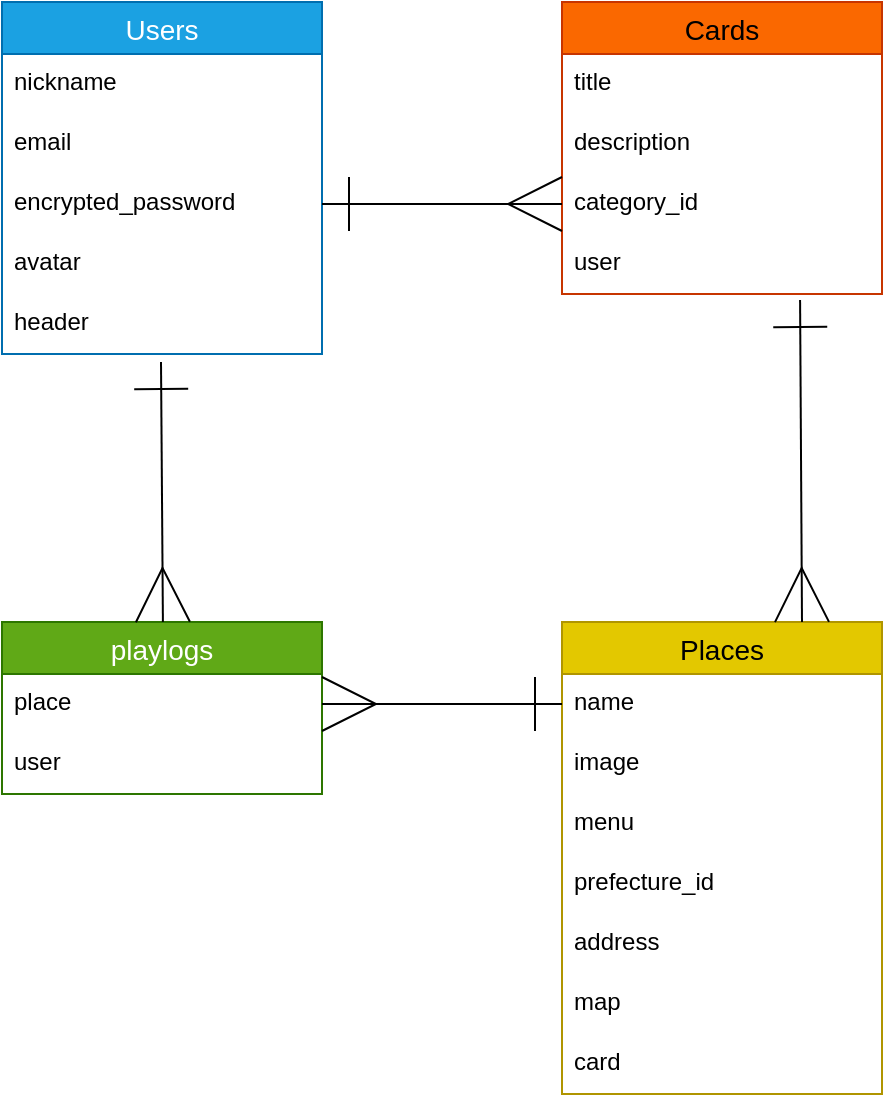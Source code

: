 <mxfile>
    <diagram id="c1lRj2TmX5WWUql1XiaW" name="データベース設計">
        <mxGraphModel dx="499" dy="590" grid="1" gridSize="10" guides="1" tooltips="1" connect="1" arrows="1" fold="1" page="1" pageScale="1" pageWidth="827" pageHeight="1169" math="0" shadow="0">
            <root>
                <mxCell id="0"/>
                <mxCell id="1" parent="0"/>
                <mxCell id="2" value="Users" style="swimlane;fontStyle=0;childLayout=stackLayout;horizontal=1;startSize=26;horizontalStack=0;resizeParent=1;resizeParentMax=0;resizeLast=0;collapsible=1;marginBottom=0;align=center;fontSize=14;fillColor=#1ba1e2;strokeColor=#006EAF;fontColor=#ffffff;" parent="1" vertex="1">
                    <mxGeometry x="40" y="80" width="160" height="176" as="geometry"/>
                </mxCell>
                <mxCell id="3" value="nickname" style="text;strokeColor=none;fillColor=none;spacingLeft=4;spacingRight=4;overflow=hidden;rotatable=0;points=[[0,0.5],[1,0.5]];portConstraint=eastwest;fontSize=12;" parent="2" vertex="1">
                    <mxGeometry y="26" width="160" height="30" as="geometry"/>
                </mxCell>
                <mxCell id="4" value="email" style="text;strokeColor=none;fillColor=none;spacingLeft=4;spacingRight=4;overflow=hidden;rotatable=0;points=[[0,0.5],[1,0.5]];portConstraint=eastwest;fontSize=12;" parent="2" vertex="1">
                    <mxGeometry y="56" width="160" height="30" as="geometry"/>
                </mxCell>
                <mxCell id="5" value="encrypted_password" style="text;strokeColor=none;fillColor=none;spacingLeft=4;spacingRight=4;overflow=hidden;rotatable=0;points=[[0,0.5],[1,0.5]];portConstraint=eastwest;fontSize=12;" parent="2" vertex="1">
                    <mxGeometry y="86" width="160" height="30" as="geometry"/>
                </mxCell>
                <mxCell id="11" value="avatar" style="text;strokeColor=none;fillColor=none;spacingLeft=4;spacingRight=4;overflow=hidden;rotatable=0;points=[[0,0.5],[1,0.5]];portConstraint=eastwest;fontSize=12;" parent="2" vertex="1">
                    <mxGeometry y="116" width="160" height="30" as="geometry"/>
                </mxCell>
                <mxCell id="12" value="header" style="text;strokeColor=none;fillColor=none;spacingLeft=4;spacingRight=4;overflow=hidden;rotatable=0;points=[[0,0.5],[1,0.5]];portConstraint=eastwest;fontSize=12;" parent="2" vertex="1">
                    <mxGeometry y="146" width="160" height="30" as="geometry"/>
                </mxCell>
                <mxCell id="6" value="Cards" style="swimlane;fontStyle=0;childLayout=stackLayout;horizontal=1;startSize=26;horizontalStack=0;resizeParent=1;resizeParentMax=0;resizeLast=0;collapsible=1;marginBottom=0;align=center;fontSize=14;fillColor=#fa6800;fontColor=#000000;strokeColor=#C73500;" parent="1" vertex="1">
                    <mxGeometry x="320" y="80" width="160" height="146" as="geometry"/>
                </mxCell>
                <mxCell id="7" value="title" style="text;strokeColor=none;fillColor=none;spacingLeft=4;spacingRight=4;overflow=hidden;rotatable=0;points=[[0,0.5],[1,0.5]];portConstraint=eastwest;fontSize=12;" parent="6" vertex="1">
                    <mxGeometry y="26" width="160" height="30" as="geometry"/>
                </mxCell>
                <mxCell id="33" value="description" style="text;strokeColor=none;fillColor=none;spacingLeft=4;spacingRight=4;overflow=hidden;rotatable=0;points=[[0,0.5],[1,0.5]];portConstraint=eastwest;fontSize=12;" parent="6" vertex="1">
                    <mxGeometry y="56" width="160" height="30" as="geometry"/>
                </mxCell>
                <mxCell id="9" value="category_id" style="text;strokeColor=none;fillColor=none;spacingLeft=4;spacingRight=4;overflow=hidden;rotatable=0;points=[[0,0.5],[1,0.5]];portConstraint=eastwest;fontSize=12;" parent="6" vertex="1">
                    <mxGeometry y="86" width="160" height="30" as="geometry"/>
                </mxCell>
                <mxCell id="66" value="user" style="text;strokeColor=none;fillColor=none;spacingLeft=4;spacingRight=4;overflow=hidden;rotatable=0;points=[[0,0.5],[1,0.5]];portConstraint=eastwest;fontSize=12;" parent="6" vertex="1">
                    <mxGeometry y="116" width="160" height="30" as="geometry"/>
                </mxCell>
                <mxCell id="25" value="Places" style="swimlane;fontStyle=0;childLayout=stackLayout;horizontal=1;startSize=26;horizontalStack=0;resizeParent=1;resizeParentMax=0;resizeLast=0;collapsible=1;marginBottom=0;align=center;fontSize=14;fillColor=#e3c800;fontColor=#000000;strokeColor=#B09500;" parent="1" vertex="1">
                    <mxGeometry x="320" y="390" width="160" height="236" as="geometry"/>
                </mxCell>
                <mxCell id="27" value="name" style="text;strokeColor=none;fillColor=none;spacingLeft=4;spacingRight=4;overflow=hidden;rotatable=0;points=[[0,0.5],[1,0.5]];portConstraint=eastwest;fontSize=12;" parent="25" vertex="1">
                    <mxGeometry y="26" width="160" height="30" as="geometry"/>
                </mxCell>
                <mxCell id="28" value="image" style="text;strokeColor=none;fillColor=none;spacingLeft=4;spacingRight=4;overflow=hidden;rotatable=0;points=[[0,0.5],[1,0.5]];portConstraint=eastwest;fontSize=12;" parent="25" vertex="1">
                    <mxGeometry y="56" width="160" height="30" as="geometry"/>
                </mxCell>
                <mxCell id="84" value="menu" style="text;strokeColor=none;fillColor=none;spacingLeft=4;spacingRight=4;overflow=hidden;rotatable=0;points=[[0,0.5],[1,0.5]];portConstraint=eastwest;fontSize=12;" vertex="1" parent="25">
                    <mxGeometry y="86" width="160" height="30" as="geometry"/>
                </mxCell>
                <mxCell id="85" value="prefecture_id" style="text;strokeColor=none;fillColor=none;spacingLeft=4;spacingRight=4;overflow=hidden;rotatable=0;points=[[0,0.5],[1,0.5]];portConstraint=eastwest;fontSize=12;" vertex="1" parent="25">
                    <mxGeometry y="116" width="160" height="30" as="geometry"/>
                </mxCell>
                <mxCell id="86" value="address" style="text;strokeColor=none;fillColor=none;spacingLeft=4;spacingRight=4;overflow=hidden;rotatable=0;points=[[0,0.5],[1,0.5]];portConstraint=eastwest;fontSize=12;" vertex="1" parent="25">
                    <mxGeometry y="146" width="160" height="30" as="geometry"/>
                </mxCell>
                <mxCell id="87" value="map" style="text;strokeColor=none;fillColor=none;spacingLeft=4;spacingRight=4;overflow=hidden;rotatable=0;points=[[0,0.5],[1,0.5]];portConstraint=eastwest;fontSize=12;" vertex="1" parent="25">
                    <mxGeometry y="176" width="160" height="30" as="geometry"/>
                </mxCell>
                <mxCell id="88" value="card" style="text;strokeColor=none;fillColor=none;spacingLeft=4;spacingRight=4;overflow=hidden;rotatable=0;points=[[0,0.5],[1,0.5]];portConstraint=eastwest;fontSize=12;" vertex="1" parent="25">
                    <mxGeometry y="206" width="160" height="30" as="geometry"/>
                </mxCell>
                <mxCell id="38" value="playlogs" style="swimlane;fontStyle=0;childLayout=stackLayout;horizontal=1;startSize=26;horizontalStack=0;resizeParent=1;resizeParentMax=0;resizeLast=0;collapsible=1;marginBottom=0;align=center;fontSize=14;fillColor=#60a917;fontColor=#ffffff;strokeColor=#2D7600;" parent="1" vertex="1">
                    <mxGeometry x="40" y="390" width="160" height="86" as="geometry"/>
                </mxCell>
                <mxCell id="40" value="place" style="text;strokeColor=none;fillColor=none;spacingLeft=4;spacingRight=4;overflow=hidden;rotatable=0;points=[[0,0.5],[1,0.5]];portConstraint=eastwest;fontSize=12;" parent="38" vertex="1">
                    <mxGeometry y="26" width="160" height="30" as="geometry"/>
                </mxCell>
                <mxCell id="41" value="user" style="text;strokeColor=none;fillColor=none;spacingLeft=4;spacingRight=4;overflow=hidden;rotatable=0;points=[[0,0.5],[1,0.5]];portConstraint=eastwest;fontSize=12;" parent="38" vertex="1">
                    <mxGeometry y="56" width="160" height="30" as="geometry"/>
                </mxCell>
                <mxCell id="72" value="" style="edgeStyle=entityRelationEdgeStyle;fontSize=12;html=1;endArrow=ERmany;endFill=0;rounded=0;startSize=25;endSize=25;strokeWidth=1;jumpStyle=none;jumpSize=15;entryX=0;entryY=0.5;entryDx=0;entryDy=0;startArrow=ERone;startFill=0;exitX=1;exitY=0.5;exitDx=0;exitDy=0;" parent="1" target="9" edge="1" source="5">
                    <mxGeometry width="100" height="100" relative="1" as="geometry">
                        <mxPoint x="200" y="240" as="sourcePoint"/>
                        <mxPoint x="300" y="140" as="targetPoint"/>
                    </mxGeometry>
                </mxCell>
                <mxCell id="73" value="" style="edgeStyle=entityRelationEdgeStyle;fontSize=12;html=1;endArrow=ERone;endFill=0;rounded=0;startSize=25;endSize=25;strokeWidth=1;jumpStyle=none;jumpSize=15;entryX=0;entryY=0.5;entryDx=0;entryDy=0;startArrow=ERmany;startFill=0;exitX=1;exitY=0.5;exitDx=0;exitDy=0;" parent="1" source="40" target="27" edge="1">
                    <mxGeometry width="100" height="100" relative="1" as="geometry">
                        <mxPoint x="200" y="520" as="sourcePoint"/>
                        <mxPoint x="300" y="420" as="targetPoint"/>
                    </mxGeometry>
                </mxCell>
                <mxCell id="81" value="" style="fontSize=12;html=1;endArrow=ERone;endFill=1;exitX=0.75;exitY=0;exitDx=0;exitDy=0;endSize=25;startSize=25;startArrow=ERmany;startFill=0;entryX=0.744;entryY=1.1;entryDx=0;entryDy=0;entryPerimeter=0;" parent="1" source="25" edge="1" target="66">
                    <mxGeometry width="100" height="100" relative="1" as="geometry">
                        <mxPoint x="380" y="500" as="sourcePoint"/>
                        <mxPoint x="440" y="380" as="targetPoint"/>
                    </mxGeometry>
                </mxCell>
                <mxCell id="90" value="" style="fontSize=12;html=1;endArrow=ERone;endFill=1;exitX=0.75;exitY=0;exitDx=0;exitDy=0;endSize=25;startSize=25;startArrow=ERmany;startFill=0;" edge="1" parent="1">
                    <mxGeometry width="100" height="100" relative="1" as="geometry">
                        <mxPoint x="120.46" y="390" as="sourcePoint"/>
                        <mxPoint x="119.5" y="260" as="targetPoint"/>
                    </mxGeometry>
                </mxCell>
            </root>
        </mxGraphModel>
    </diagram>
    <diagram id="uSTUaykTEEUUc1SMXg4L" name="画面遷移図">
        <mxGraphModel dx="499" dy="590" grid="1" gridSize="10" guides="1" tooltips="1" connect="1" arrows="1" fold="1" page="1" pageScale="1" pageWidth="1200" pageHeight="1600" math="0" shadow="0">
            <root>
                <mxCell id="3cLGTxGkzky7PKnpL_PW-0"/>
                <mxCell id="3cLGTxGkzky7PKnpL_PW-1" parent="3cLGTxGkzky7PKnpL_PW-0"/>
                <mxCell id="3cLGTxGkzky7PKnpL_PW-2" value="トップページ" style="rounded=1;whiteSpace=wrap;html=1;fillColor=#b0e3e6;strokeColor=#0e8088;fontColor=#000000;" vertex="1" parent="3cLGTxGkzky7PKnpL_PW-1">
                    <mxGeometry x="40" y="120" width="120" height="40" as="geometry"/>
                </mxCell>
                <mxCell id="3cLGTxGkzky7PKnpL_PW-3" value="ログインページ" style="rounded=1;whiteSpace=wrap;html=1;fillColor=#b0e3e6;strokeColor=#0e8088;fontColor=#000000;" vertex="1" parent="3cLGTxGkzky7PKnpL_PW-1">
                    <mxGeometry x="240" y="120" width="160" height="40" as="geometry"/>
                </mxCell>
                <mxCell id="3cLGTxGkzky7PKnpL_PW-4" value="新規登録ページ" style="rounded=1;whiteSpace=wrap;html=1;fillColor=#b0e3e6;strokeColor=#0e8088;fontColor=#000000;" vertex="1" parent="3cLGTxGkzky7PKnpL_PW-1">
                    <mxGeometry x="240" y="180" width="160" height="40" as="geometry"/>
                </mxCell>
                <mxCell id="3cLGTxGkzky7PKnpL_PW-5" value="ユーザー情報編集ページ" style="rounded=1;whiteSpace=wrap;html=1;fillColor=#b0e3e6;strokeColor=#0e8088;fontColor=#000000;" vertex="1" parent="3cLGTxGkzky7PKnpL_PW-1">
                    <mxGeometry x="240" y="260" width="160" height="40" as="geometry"/>
                </mxCell>
                <mxCell id="3cLGTxGkzky7PKnpL_PW-6" value="スタンプカード一覧ページ（ホーム画面）" style="rounded=1;whiteSpace=wrap;html=1;fillColor=#b0e3e6;strokeColor=#0e8088;fontColor=#000000;" vertex="1" parent="3cLGTxGkzky7PKnpL_PW-1">
                    <mxGeometry x="240" y="340" width="160" height="40" as="geometry"/>
                </mxCell>
                <mxCell id="3cLGTxGkzky7PKnpL_PW-7" value="スタンプカード詳細ページ" style="rounded=1;whiteSpace=wrap;html=1;fillColor=#b0e3e6;strokeColor=#0e8088;fontColor=#000000;" vertex="1" parent="3cLGTxGkzky7PKnpL_PW-1">
                    <mxGeometry x="480" y="340" width="160" height="40" as="geometry"/>
                </mxCell>
                <mxCell id="3cLGTxGkzky7PKnpL_PW-8" value="メニュー詳細ページ" style="rounded=1;whiteSpace=wrap;html=1;fillColor=#b0e3e6;strokeColor=#0e8088;fontColor=#000000;" vertex="1" parent="3cLGTxGkzky7PKnpL_PW-1">
                    <mxGeometry x="720" y="340" width="160" height="40" as="geometry"/>
                </mxCell>
                <mxCell id="3cLGTxGkzky7PKnpL_PW-9" value="スタンプカード編集ページ" style="rounded=1;whiteSpace=wrap;html=1;fillColor=#b0e3e6;strokeColor=#0e8088;fontColor=#000000;" vertex="1" parent="3cLGTxGkzky7PKnpL_PW-1">
                    <mxGeometry x="560" y="180" width="160" height="40" as="geometry"/>
                </mxCell>
                <mxCell id="3cLGTxGkzky7PKnpL_PW-10" value="スタンプカード削除ページ" style="rounded=1;whiteSpace=wrap;html=1;fillColor=#b0e3e6;strokeColor=#0e8088;fontColor=#000000;" vertex="1" parent="3cLGTxGkzky7PKnpL_PW-1">
                    <mxGeometry x="560" y="240" width="160" height="40" as="geometry"/>
                </mxCell>
                <mxCell id="3cLGTxGkzky7PKnpL_PW-11" value="スタンプカード作成ページ" style="rounded=1;whiteSpace=wrap;html=1;fillColor=#b0e3e6;strokeColor=#0e8088;fontColor=#000000;" vertex="1" parent="3cLGTxGkzky7PKnpL_PW-1">
                    <mxGeometry x="240" y="420" width="160" height="40" as="geometry"/>
                </mxCell>
                <mxCell id="3cLGTxGkzky7PKnpL_PW-12" value="メニュー削除ページ" style="rounded=1;whiteSpace=wrap;html=1;fillColor=#b0e3e6;strokeColor=#0e8088;fontColor=#000000;" vertex="1" parent="3cLGTxGkzky7PKnpL_PW-1">
                    <mxGeometry x="800" y="240" width="160" height="40" as="geometry"/>
                </mxCell>
                <mxCell id="3cLGTxGkzky7PKnpL_PW-13" value="メニュー編集ページ" style="rounded=1;whiteSpace=wrap;html=1;fillColor=#b0e3e6;strokeColor=#0e8088;fontColor=#000000;" vertex="1" parent="3cLGTxGkzky7PKnpL_PW-1">
                    <mxGeometry x="800" y="180" width="160" height="40" as="geometry"/>
                </mxCell>
                <mxCell id="3cLGTxGkzky7PKnpL_PW-14" value="メニュー追加ページ" style="rounded=1;whiteSpace=wrap;html=1;fillColor=#b0e3e6;strokeColor=#0e8088;fontColor=#000000;" vertex="1" parent="3cLGTxGkzky7PKnpL_PW-1">
                    <mxGeometry x="480" y="420" width="160" height="40" as="geometry"/>
                </mxCell>
                <mxCell id="3cLGTxGkzky7PKnpL_PW-15" value="" style="endArrow=none;html=1;exitX=1;exitY=0.5;exitDx=0;exitDy=0;entryX=0;entryY=0.5;entryDx=0;entryDy=0;fontColor=#000000;labelBorderColor=#000000;" edge="1" parent="3cLGTxGkzky7PKnpL_PW-1" source="3cLGTxGkzky7PKnpL_PW-2" target="3cLGTxGkzky7PKnpL_PW-3">
                    <mxGeometry width="50" height="50" relative="1" as="geometry">
                        <mxPoint x="310" y="370" as="sourcePoint"/>
                        <mxPoint x="360" y="320" as="targetPoint"/>
                    </mxGeometry>
                </mxCell>
                <mxCell id="3cLGTxGkzky7PKnpL_PW-16" value="" style="endArrow=none;html=1;fontColor=#000000;labelBorderColor=none;" edge="1" parent="3cLGTxGkzky7PKnpL_PW-1">
                    <mxGeometry width="50" height="50" relative="1" as="geometry">
                        <mxPoint x="200" y="360" as="sourcePoint"/>
                        <mxPoint x="200" y="140" as="targetPoint"/>
                    </mxGeometry>
                </mxCell>
                <mxCell id="3cLGTxGkzky7PKnpL_PW-19" value="" style="endArrow=none;html=1;entryX=0;entryY=0.5;entryDx=0;entryDy=0;fontColor=#000000;labelBorderColor=#000000;" edge="1" parent="3cLGTxGkzky7PKnpL_PW-1">
                    <mxGeometry width="50" height="50" relative="1" as="geometry">
                        <mxPoint x="200" y="359.5" as="sourcePoint"/>
                        <mxPoint x="240" y="359.5" as="targetPoint"/>
                    </mxGeometry>
                </mxCell>
                <mxCell id="3cLGTxGkzky7PKnpL_PW-20" value="" style="endArrow=none;html=1;entryX=0;entryY=0.5;entryDx=0;entryDy=0;fontColor=#000000;labelBorderColor=#000000;" edge="1" parent="3cLGTxGkzky7PKnpL_PW-1">
                    <mxGeometry width="50" height="50" relative="1" as="geometry">
                        <mxPoint x="200" y="199.5" as="sourcePoint"/>
                        <mxPoint x="240" y="199.5" as="targetPoint"/>
                    </mxGeometry>
                </mxCell>
                <mxCell id="3cLGTxGkzky7PKnpL_PW-21" value="" style="endArrow=none;html=1;exitX=0.5;exitY=0;exitDx=0;exitDy=0;entryX=0.5;entryY=1;entryDx=0;entryDy=0;" edge="1" parent="3cLGTxGkzky7PKnpL_PW-1" source="3cLGTxGkzky7PKnpL_PW-11" target="3cLGTxGkzky7PKnpL_PW-6">
                    <mxGeometry width="50" height="50" relative="1" as="geometry">
                        <mxPoint x="350" y="390" as="sourcePoint"/>
                        <mxPoint x="400" y="340" as="targetPoint"/>
                    </mxGeometry>
                </mxCell>
                <mxCell id="3cLGTxGkzky7PKnpL_PW-22" value="" style="endArrow=none;html=1;exitX=0.5;exitY=0;exitDx=0;exitDy=0;entryX=0.5;entryY=1;entryDx=0;entryDy=0;fontColor=#000000;" edge="1" parent="3cLGTxGkzky7PKnpL_PW-1">
                    <mxGeometry width="50" height="50" relative="1" as="geometry">
                        <mxPoint x="319.5" y="340" as="sourcePoint"/>
                        <mxPoint x="319.5" y="300" as="targetPoint"/>
                    </mxGeometry>
                </mxCell>
                <mxCell id="3cLGTxGkzky7PKnpL_PW-23" value="" style="endArrow=none;html=1;exitX=0.5;exitY=0;exitDx=0;exitDy=0;entryX=0.5;entryY=1;entryDx=0;entryDy=0;" edge="1" parent="3cLGTxGkzky7PKnpL_PW-1">
                    <mxGeometry width="50" height="50" relative="1" as="geometry">
                        <mxPoint x="559.5" y="420" as="sourcePoint"/>
                        <mxPoint x="559.5" y="380" as="targetPoint"/>
                    </mxGeometry>
                </mxCell>
                <mxCell id="3cLGTxGkzky7PKnpL_PW-24" value="" style="endArrow=none;html=1;exitX=1;exitY=0.5;exitDx=0;exitDy=0;entryX=0;entryY=0.5;entryDx=0;entryDy=0;" edge="1" parent="3cLGTxGkzky7PKnpL_PW-1">
                    <mxGeometry width="50" height="50" relative="1" as="geometry">
                        <mxPoint x="400" y="359.5" as="sourcePoint"/>
                        <mxPoint x="480" y="359.5" as="targetPoint"/>
                    </mxGeometry>
                </mxCell>
                <mxCell id="3cLGTxGkzky7PKnpL_PW-25" value="" style="endArrow=none;html=1;exitX=0.25;exitY=0;exitDx=0;exitDy=0;" edge="1" parent="3cLGTxGkzky7PKnpL_PW-1" source="3cLGTxGkzky7PKnpL_PW-7">
                    <mxGeometry width="50" height="50" relative="1" as="geometry">
                        <mxPoint x="520" y="370" as="sourcePoint"/>
                        <mxPoint x="520" y="200" as="targetPoint"/>
                    </mxGeometry>
                </mxCell>
                <mxCell id="3cLGTxGkzky7PKnpL_PW-26" value="" style="endArrow=none;html=1;entryX=0;entryY=0.5;entryDx=0;entryDy=0;" edge="1" parent="3cLGTxGkzky7PKnpL_PW-1">
                    <mxGeometry width="50" height="50" relative="1" as="geometry">
                        <mxPoint x="520" y="260" as="sourcePoint"/>
                        <mxPoint x="560" y="260" as="targetPoint"/>
                    </mxGeometry>
                </mxCell>
                <mxCell id="3cLGTxGkzky7PKnpL_PW-27" value="" style="endArrow=none;html=1;entryX=0;entryY=0.5;entryDx=0;entryDy=0;" edge="1" parent="3cLGTxGkzky7PKnpL_PW-1">
                    <mxGeometry width="50" height="50" relative="1" as="geometry">
                        <mxPoint x="520" y="199.5" as="sourcePoint"/>
                        <mxPoint x="560" y="199.5" as="targetPoint"/>
                    </mxGeometry>
                </mxCell>
                <mxCell id="3cLGTxGkzky7PKnpL_PW-28" value="" style="endArrow=none;html=1;exitX=1;exitY=0.5;exitDx=0;exitDy=0;entryX=0;entryY=0.5;entryDx=0;entryDy=0;" edge="1" parent="3cLGTxGkzky7PKnpL_PW-1">
                    <mxGeometry width="50" height="50" relative="1" as="geometry">
                        <mxPoint x="640" y="359.5" as="sourcePoint"/>
                        <mxPoint x="720" y="359.5" as="targetPoint"/>
                    </mxGeometry>
                </mxCell>
                <mxCell id="3cLGTxGkzky7PKnpL_PW-29" value="" style="endArrow=none;html=1;exitX=0.25;exitY=0;exitDx=0;exitDy=0;" edge="1" parent="3cLGTxGkzky7PKnpL_PW-1">
                    <mxGeometry width="50" height="50" relative="1" as="geometry">
                        <mxPoint x="760" y="340" as="sourcePoint"/>
                        <mxPoint x="760" y="200" as="targetPoint"/>
                    </mxGeometry>
                </mxCell>
                <mxCell id="3cLGTxGkzky7PKnpL_PW-30" value="" style="endArrow=none;html=1;entryX=0;entryY=0.5;entryDx=0;entryDy=0;" edge="1" parent="3cLGTxGkzky7PKnpL_PW-1">
                    <mxGeometry width="50" height="50" relative="1" as="geometry">
                        <mxPoint x="760" y="199.5" as="sourcePoint"/>
                        <mxPoint x="800" y="199.5" as="targetPoint"/>
                    </mxGeometry>
                </mxCell>
                <mxCell id="3cLGTxGkzky7PKnpL_PW-31" value="" style="endArrow=none;html=1;entryX=0;entryY=0.5;entryDx=0;entryDy=0;" edge="1" parent="3cLGTxGkzky7PKnpL_PW-1">
                    <mxGeometry width="50" height="50" relative="1" as="geometry">
                        <mxPoint x="760" y="260" as="sourcePoint"/>
                        <mxPoint x="800" y="260" as="targetPoint"/>
                    </mxGeometry>
                </mxCell>
            </root>
        </mxGraphModel>
    </diagram>
</mxfile>